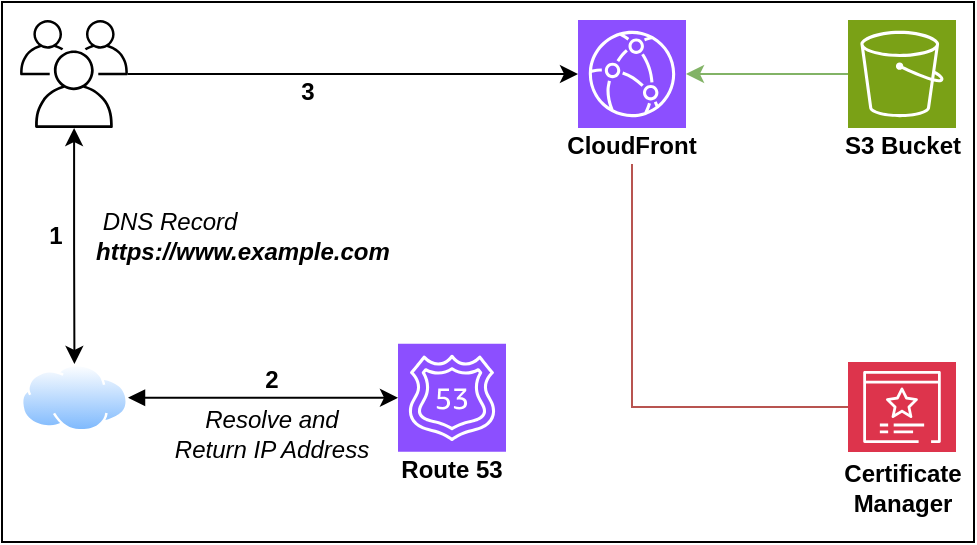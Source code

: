 <mxfile version="24.7.17">
  <diagram id="RGr1q8CzV36uV8QbhTsL" name="Page-1">
    <mxGraphModel dx="1434" dy="854" grid="1" gridSize="9" guides="1" tooltips="1" connect="1" arrows="1" fold="1" page="1" pageScale="1" pageWidth="1169" pageHeight="827" math="0" shadow="0">
      <root>
        <mxCell id="0" />
        <mxCell id="1" parent="0" />
        <mxCell id="664BgbDlUAk3IpE67vgq-1" value="" style="rounded=0;whiteSpace=wrap;html=1;fillColor=none;" parent="1" vertex="1">
          <mxGeometry x="72" y="72" width="486" height="270" as="geometry" />
        </mxCell>
        <mxCell id="9l5MyErOC5hDp67ZGdWm-76" value="&lt;i&gt;&amp;nbsp;DNS Record&lt;br&gt;&lt;b&gt;https://www.example.com&lt;/b&gt;&lt;/i&gt;" style="text;html=1;align=left;verticalAlign=middle;whiteSpace=wrap;rounded=0;container=0;" parent="1" vertex="1">
          <mxGeometry x="117" y="174" width="153" height="30" as="geometry" />
        </mxCell>
        <mxCell id="9l5MyErOC5hDp67ZGdWm-82" value="&lt;div&gt;&lt;i style=&quot;background-color: initial;&quot;&gt;&lt;span style=&quot;font-weight: normal;&quot;&gt;Resolve and Return&lt;/span&gt;&lt;/i&gt;&lt;i style=&quot;background-color: initial;&quot;&gt;&lt;span style=&quot;font-weight: normal;&quot;&gt;&amp;nbsp;IP Address&lt;/span&gt;&lt;/i&gt;&lt;/div&gt;" style="text;html=1;align=center;verticalAlign=middle;whiteSpace=wrap;rounded=0;fontStyle=1;container=0;" parent="1" vertex="1">
          <mxGeometry x="153" y="270" width="108" height="36" as="geometry" />
        </mxCell>
        <mxCell id="9l5MyErOC5hDp67ZGdWm-89" value="&lt;b&gt;1&lt;/b&gt;" style="text;html=1;align=center;verticalAlign=middle;whiteSpace=wrap;rounded=0;container=0;" parent="1" vertex="1">
          <mxGeometry x="90" y="180" width="18" height="18" as="geometry" />
        </mxCell>
        <mxCell id="9l5MyErOC5hDp67ZGdWm-90" value="&lt;span&gt;2&lt;/span&gt;" style="text;html=1;align=center;verticalAlign=middle;whiteSpace=wrap;rounded=0;fontStyle=1;container=0;" parent="1" vertex="1">
          <mxGeometry x="198" y="252" width="18" height="18" as="geometry" />
        </mxCell>
        <mxCell id="9l5MyErOC5hDp67ZGdWm-93" value="&lt;span&gt;3&lt;/span&gt;" style="text;html=1;align=center;verticalAlign=middle;whiteSpace=wrap;rounded=0;fontStyle=1;container=0;" parent="1" vertex="1">
          <mxGeometry x="216" y="108" width="18" height="18" as="geometry" />
        </mxCell>
        <mxCell id="awxrI2OAlqIDWaY-2wJy-4" style="edgeStyle=orthogonalEdgeStyle;rounded=0;orthogonalLoop=1;jettySize=auto;html=1;startArrow=block;startFill=1;" parent="1" source="awxrI2OAlqIDWaY-2wJy-2" target="9l5MyErOC5hDp67ZGdWm-7" edge="1">
          <mxGeometry relative="1" as="geometry" />
        </mxCell>
        <mxCell id="awxrI2OAlqIDWaY-2wJy-2" value="" style="image;aspect=fixed;perimeter=ellipsePerimeter;html=1;align=center;shadow=0;dashed=0;spacingTop=3;image=img/lib/active_directory/internet_cloud.svg;container=0;" parent="1" vertex="1">
          <mxGeometry x="81.43" y="253" width="53.57" height="33.75" as="geometry" />
        </mxCell>
        <mxCell id="9l5MyErOC5hDp67ZGdWm-7" value="" style="sketch=0;points=[[0,0,0],[0.25,0,0],[0.5,0,0],[0.75,0,0],[1,0,0],[0,1,0],[0.25,1,0],[0.5,1,0],[0.75,1,0],[1,1,0],[0,0.25,0],[0,0.5,0],[0,0.75,0],[1,0.25,0],[1,0.5,0],[1,0.75,0]];outlineConnect=0;fontColor=#232F3E;fillColor=#8C4FFF;strokeColor=#ffffff;dashed=0;verticalLabelPosition=bottom;verticalAlign=top;align=center;html=1;fontSize=12;fontStyle=0;aspect=fixed;shape=mxgraph.aws4.resourceIcon;resIcon=mxgraph.aws4.route_53;movable=1;resizable=1;rotatable=1;deletable=1;editable=1;locked=0;connectable=1;container=0;" parent="1" vertex="1">
          <mxGeometry x="270" y="242.88" width="54" height="54" as="geometry" />
        </mxCell>
        <mxCell id="kAW7RROQb9aO1hHLbgNy-2" style="edgeStyle=orthogonalEdgeStyle;rounded=0;orthogonalLoop=1;jettySize=auto;html=1;endArrow=classic;endFill=1;startArrow=classic;startFill=1;" parent="1" source="9l5MyErOC5hDp67ZGdWm-9" target="awxrI2OAlqIDWaY-2wJy-2" edge="1">
          <mxGeometry relative="1" as="geometry" />
        </mxCell>
        <mxCell id="9l5MyErOC5hDp67ZGdWm-9" value="" style="sketch=0;outlineConnect=0;dashed=0;verticalLabelPosition=bottom;verticalAlign=top;align=center;html=1;fontSize=12;fontStyle=1;aspect=fixed;shape=mxgraph.aws4.illustration_users;pointerEvents=1;fillStyle=solid;container=0;fillColor=#000000;" parent="1" vertex="1">
          <mxGeometry x="81" y="81" width="54" height="54" as="geometry" />
        </mxCell>
        <mxCell id="9l5MyErOC5hDp67ZGdWm-74" value="&lt;b&gt;Route 53&lt;br&gt;&lt;/b&gt;" style="text;html=1;align=center;verticalAlign=middle;whiteSpace=wrap;rounded=0;container=0;" parent="1" vertex="1">
          <mxGeometry x="261" y="296.88" width="72" height="18" as="geometry" />
        </mxCell>
        <mxCell id="nWbVi_MvGGUtivNAOGYK-15" value="" style="sketch=0;points=[[0,0,0],[0.25,0,0],[0.5,0,0],[0.75,0,0],[1,0,0],[0,1,0],[0.25,1,0],[0.5,1,0],[0.75,1,0],[1,1,0],[0,0.25,0],[0,0.5,0],[0,0.75,0],[1,0.25,0],[1,0.5,0],[1,0.75,0]];outlineConnect=0;fontColor=#232F3E;fillColor=#8C4FFF;strokeColor=#ffffff;dashed=0;verticalLabelPosition=bottom;verticalAlign=top;align=center;html=1;fontSize=12;fontStyle=0;aspect=fixed;shape=mxgraph.aws4.resourceIcon;resIcon=mxgraph.aws4.cloudfront;" parent="1" vertex="1">
          <mxGeometry x="360" y="81" width="54" height="54" as="geometry" />
        </mxCell>
        <mxCell id="nWbVi_MvGGUtivNAOGYK-16" value="&lt;b&gt;CloudFront&lt;/b&gt;" style="text;html=1;align=center;verticalAlign=middle;whiteSpace=wrap;rounded=0;container=0;" parent="1" vertex="1">
          <mxGeometry x="351" y="135" width="72" height="18" as="geometry" />
        </mxCell>
        <mxCell id="DDoYbjtW6jiePf0yL-Tp-35" style="edgeStyle=orthogonalEdgeStyle;rounded=0;orthogonalLoop=1;jettySize=auto;html=1;entryX=0;entryY=0.5;entryDx=0;entryDy=0;entryPerimeter=0;" parent="1" source="9l5MyErOC5hDp67ZGdWm-9" target="nWbVi_MvGGUtivNAOGYK-15" edge="1">
          <mxGeometry relative="1" as="geometry" />
        </mxCell>
        <mxCell id="9l5MyErOC5hDp67ZGdWm-319" value="&lt;b&gt;S3 Bucket&lt;/b&gt;" style="text;html=1;align=center;verticalAlign=middle;whiteSpace=wrap;rounded=0;movable=1;resizable=1;rotatable=1;deletable=1;editable=1;locked=0;connectable=1;container=0;" parent="1" vertex="1">
          <mxGeometry x="490.5" y="135" width="63" height="18" as="geometry" />
        </mxCell>
        <mxCell id="9l5MyErOC5hDp67ZGdWm-309" value="" style="sketch=0;points=[[0,0,0],[0.25,0,0],[0.5,0,0],[0.75,0,0],[1,0,0],[0,1,0],[0.25,1,0],[0.5,1,0],[0.75,1,0],[1,1,0],[0,0.25,0],[0,0.5,0],[0,0.75,0],[1,0.25,0],[1,0.5,0],[1,0.75,0]];outlineConnect=0;fontColor=#232F3E;fillColor=#7AA116;strokeColor=#ffffff;dashed=0;verticalLabelPosition=bottom;verticalAlign=top;align=center;html=1;fontSize=12;fontStyle=0;aspect=fixed;shape=mxgraph.aws4.resourceIcon;resIcon=mxgraph.aws4.s3;container=0;" parent="1" vertex="1">
          <mxGeometry x="495" y="81" width="54" height="54" as="geometry" />
        </mxCell>
        <mxCell id="EnRSfAB7x9iodcRCImQL-4" style="edgeStyle=orthogonalEdgeStyle;rounded=0;orthogonalLoop=1;jettySize=auto;html=1;entryX=0.5;entryY=1;entryDx=0;entryDy=0;fillColor=#f8cecc;strokeColor=#b85450;endArrow=none;endFill=0;" parent="1" source="yqNIzC5F5FEBi7ntVewK-9" target="nWbVi_MvGGUtivNAOGYK-16" edge="1">
          <mxGeometry relative="1" as="geometry" />
        </mxCell>
        <mxCell id="yqNIzC5F5FEBi7ntVewK-9" value="" style="sketch=0;points=[[0,0,0],[0.25,0,0],[0.5,0,0],[0.75,0,0],[1,0,0],[0,1,0],[0.25,1,0],[0.5,1,0],[0.75,1,0],[1,1,0],[0,0.25,0],[0,0.5,0],[0,0.75,0],[1,0.25,0],[1,0.5,0],[1,0.75,0]];outlineConnect=0;fontColor=#232F3E;fillColor=#DD344C;strokeColor=#ffffff;dashed=0;verticalLabelPosition=bottom;verticalAlign=top;align=center;html=1;fontSize=12;fontStyle=0;shape=mxgraph.aws4.resourceIcon;resIcon=mxgraph.aws4.certificate_manager_3;" parent="1" vertex="1">
          <mxGeometry x="495" y="252" width="54" height="45" as="geometry" />
        </mxCell>
        <mxCell id="yqNIzC5F5FEBi7ntVewK-13" value="&lt;b&gt;Certificate Manager&lt;/b&gt;" style="text;html=1;align=center;verticalAlign=middle;whiteSpace=wrap;rounded=0;movable=1;resizable=1;rotatable=1;deletable=1;editable=1;locked=0;connectable=1;container=0;" parent="1" vertex="1">
          <mxGeometry x="490.5" y="297" width="63" height="36" as="geometry" />
        </mxCell>
        <mxCell id="EnRSfAB7x9iodcRCImQL-2" style="edgeStyle=orthogonalEdgeStyle;rounded=0;orthogonalLoop=1;jettySize=auto;html=1;entryX=1;entryY=0.5;entryDx=0;entryDy=0;entryPerimeter=0;fillColor=#d5e8d4;strokeColor=#82b366;" parent="1" source="9l5MyErOC5hDp67ZGdWm-309" target="nWbVi_MvGGUtivNAOGYK-15" edge="1">
          <mxGeometry relative="1" as="geometry" />
        </mxCell>
      </root>
    </mxGraphModel>
  </diagram>
</mxfile>
